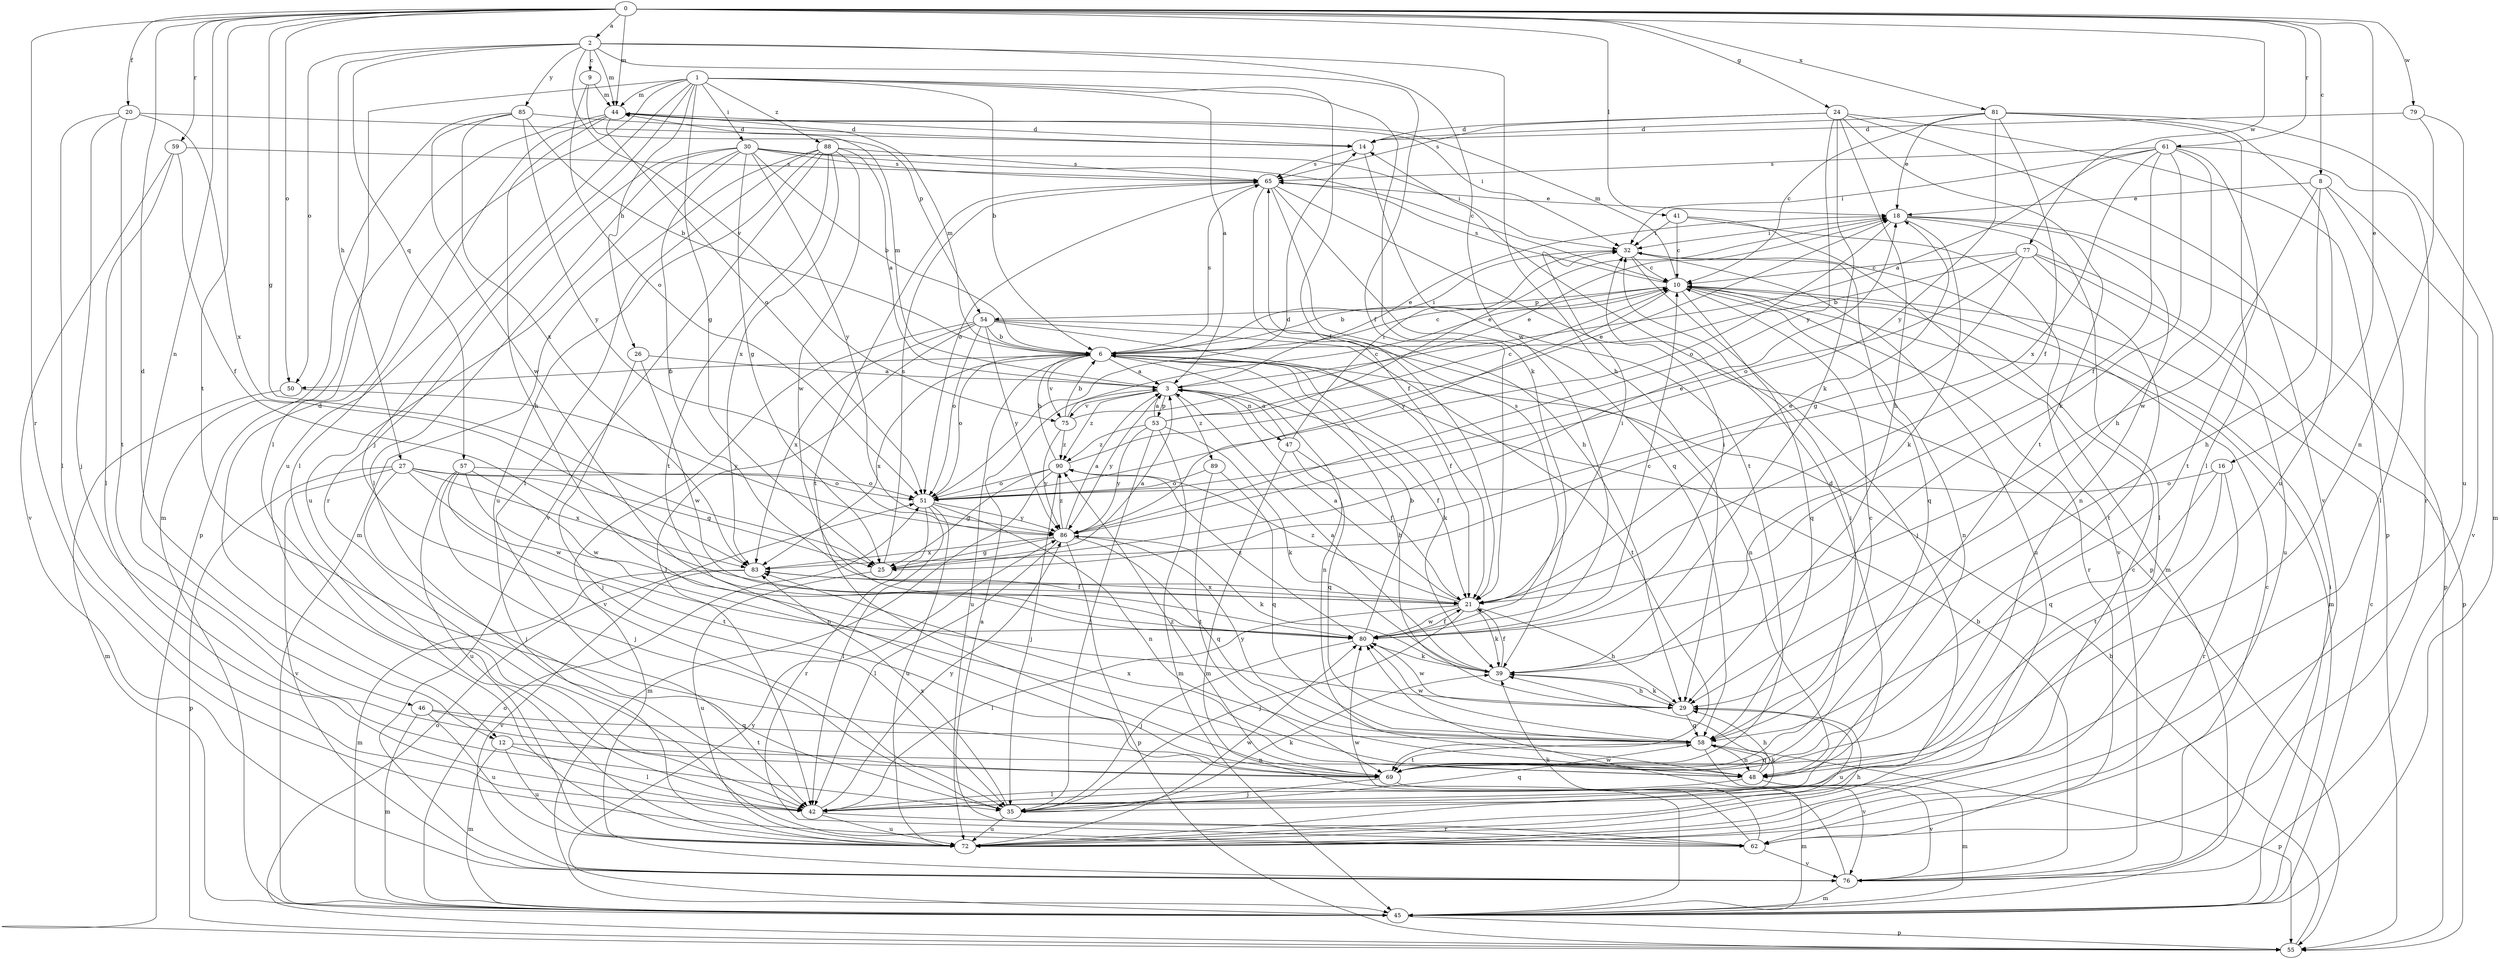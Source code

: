 strict digraph  {
0;
1;
2;
3;
6;
8;
9;
10;
12;
14;
16;
18;
20;
21;
24;
25;
26;
27;
29;
30;
32;
35;
39;
41;
42;
44;
45;
46;
47;
48;
50;
51;
53;
54;
55;
57;
58;
59;
61;
62;
65;
69;
72;
75;
76;
77;
79;
80;
81;
83;
85;
86;
88;
89;
90;
0 -> 2  [label=a];
0 -> 8  [label=c];
0 -> 12  [label=d];
0 -> 16  [label=e];
0 -> 20  [label=f];
0 -> 24  [label=g];
0 -> 25  [label=g];
0 -> 41  [label=l];
0 -> 44  [label=m];
0 -> 46  [label=n];
0 -> 50  [label=o];
0 -> 59  [label=r];
0 -> 61  [label=r];
0 -> 62  [label=r];
0 -> 69  [label=t];
0 -> 77  [label=w];
0 -> 79  [label=w];
0 -> 81  [label=x];
1 -> 3  [label=a];
1 -> 6  [label=b];
1 -> 12  [label=d];
1 -> 21  [label=f];
1 -> 25  [label=g];
1 -> 26  [label=h];
1 -> 30  [label=i];
1 -> 35  [label=j];
1 -> 39  [label=k];
1 -> 42  [label=l];
1 -> 44  [label=m];
1 -> 72  [label=u];
1 -> 88  [label=z];
2 -> 9  [label=c];
2 -> 21  [label=f];
2 -> 27  [label=h];
2 -> 29  [label=h];
2 -> 44  [label=m];
2 -> 50  [label=o];
2 -> 57  [label=q];
2 -> 75  [label=v];
2 -> 80  [label=w];
2 -> 85  [label=y];
3 -> 18  [label=e];
3 -> 21  [label=f];
3 -> 44  [label=m];
3 -> 47  [label=n];
3 -> 53  [label=p];
3 -> 75  [label=v];
3 -> 86  [label=y];
3 -> 89  [label=z];
3 -> 90  [label=z];
6 -> 3  [label=a];
6 -> 10  [label=c];
6 -> 29  [label=h];
6 -> 32  [label=i];
6 -> 39  [label=k];
6 -> 44  [label=m];
6 -> 48  [label=n];
6 -> 50  [label=o];
6 -> 51  [label=o];
6 -> 65  [label=s];
6 -> 72  [label=u];
6 -> 75  [label=v];
6 -> 83  [label=x];
8 -> 18  [label=e];
8 -> 29  [label=h];
8 -> 42  [label=l];
8 -> 76  [label=v];
8 -> 80  [label=w];
9 -> 44  [label=m];
9 -> 51  [label=o];
9 -> 54  [label=p];
10 -> 6  [label=b];
10 -> 44  [label=m];
10 -> 45  [label=m];
10 -> 48  [label=n];
10 -> 54  [label=p];
10 -> 58  [label=q];
10 -> 62  [label=r];
10 -> 65  [label=s];
10 -> 86  [label=y];
12 -> 42  [label=l];
12 -> 45  [label=m];
12 -> 48  [label=n];
12 -> 72  [label=u];
14 -> 65  [label=s];
14 -> 69  [label=t];
16 -> 51  [label=o];
16 -> 58  [label=q];
16 -> 62  [label=r];
16 -> 69  [label=t];
18 -> 32  [label=i];
18 -> 39  [label=k];
18 -> 42  [label=l];
18 -> 48  [label=n];
18 -> 51  [label=o];
18 -> 55  [label=p];
20 -> 14  [label=d];
20 -> 35  [label=j];
20 -> 42  [label=l];
20 -> 69  [label=t];
20 -> 83  [label=x];
21 -> 3  [label=a];
21 -> 18  [label=e];
21 -> 29  [label=h];
21 -> 32  [label=i];
21 -> 35  [label=j];
21 -> 39  [label=k];
21 -> 42  [label=l];
21 -> 80  [label=w];
21 -> 83  [label=x];
21 -> 90  [label=z];
24 -> 14  [label=d];
24 -> 29  [label=h];
24 -> 39  [label=k];
24 -> 55  [label=p];
24 -> 65  [label=s];
24 -> 69  [label=t];
24 -> 76  [label=v];
24 -> 86  [label=y];
25 -> 3  [label=a];
25 -> 18  [label=e];
25 -> 65  [label=s];
25 -> 72  [label=u];
26 -> 3  [label=a];
26 -> 35  [label=j];
26 -> 80  [label=w];
27 -> 25  [label=g];
27 -> 35  [label=j];
27 -> 51  [label=o];
27 -> 55  [label=p];
27 -> 76  [label=v];
27 -> 80  [label=w];
27 -> 83  [label=x];
29 -> 39  [label=k];
29 -> 58  [label=q];
29 -> 72  [label=u];
29 -> 80  [label=w];
30 -> 6  [label=b];
30 -> 10  [label=c];
30 -> 21  [label=f];
30 -> 25  [label=g];
30 -> 32  [label=i];
30 -> 42  [label=l];
30 -> 62  [label=r];
30 -> 65  [label=s];
30 -> 72  [label=u];
30 -> 86  [label=y];
32 -> 10  [label=c];
32 -> 35  [label=j];
32 -> 58  [label=q];
32 -> 72  [label=u];
35 -> 39  [label=k];
35 -> 58  [label=q];
35 -> 72  [label=u];
35 -> 83  [label=x];
39 -> 3  [label=a];
39 -> 21  [label=f];
39 -> 29  [label=h];
41 -> 10  [label=c];
41 -> 32  [label=i];
41 -> 45  [label=m];
41 -> 76  [label=v];
42 -> 14  [label=d];
42 -> 62  [label=r];
42 -> 72  [label=u];
42 -> 86  [label=y];
44 -> 14  [label=d];
44 -> 29  [label=h];
44 -> 32  [label=i];
44 -> 42  [label=l];
44 -> 51  [label=o];
44 -> 55  [label=p];
45 -> 10  [label=c];
45 -> 32  [label=i];
45 -> 51  [label=o];
45 -> 55  [label=p];
45 -> 86  [label=y];
46 -> 45  [label=m];
46 -> 58  [label=q];
46 -> 69  [label=t];
46 -> 72  [label=u];
47 -> 3  [label=a];
47 -> 21  [label=f];
47 -> 32  [label=i];
47 -> 45  [label=m];
47 -> 58  [label=q];
48 -> 29  [label=h];
48 -> 42  [label=l];
48 -> 45  [label=m];
48 -> 58  [label=q];
48 -> 76  [label=v];
48 -> 83  [label=x];
50 -> 45  [label=m];
50 -> 86  [label=y];
51 -> 14  [label=d];
51 -> 42  [label=l];
51 -> 48  [label=n];
51 -> 62  [label=r];
51 -> 72  [label=u];
51 -> 86  [label=y];
53 -> 3  [label=a];
53 -> 10  [label=c];
53 -> 18  [label=e];
53 -> 35  [label=j];
53 -> 39  [label=k];
53 -> 45  [label=m];
53 -> 86  [label=y];
53 -> 90  [label=z];
54 -> 6  [label=b];
54 -> 21  [label=f];
54 -> 42  [label=l];
54 -> 48  [label=n];
54 -> 51  [label=o];
54 -> 69  [label=t];
54 -> 76  [label=v];
54 -> 83  [label=x];
54 -> 86  [label=y];
55 -> 6  [label=b];
55 -> 51  [label=o];
57 -> 35  [label=j];
57 -> 48  [label=n];
57 -> 51  [label=o];
57 -> 69  [label=t];
57 -> 72  [label=u];
57 -> 80  [label=w];
58 -> 10  [label=c];
58 -> 48  [label=n];
58 -> 55  [label=p];
58 -> 69  [label=t];
58 -> 76  [label=v];
58 -> 80  [label=w];
58 -> 86  [label=y];
59 -> 21  [label=f];
59 -> 42  [label=l];
59 -> 65  [label=s];
59 -> 76  [label=v];
61 -> 3  [label=a];
61 -> 21  [label=f];
61 -> 29  [label=h];
61 -> 32  [label=i];
61 -> 39  [label=k];
61 -> 62  [label=r];
61 -> 65  [label=s];
61 -> 69  [label=t];
61 -> 83  [label=x];
62 -> 3  [label=a];
62 -> 39  [label=k];
62 -> 76  [label=v];
62 -> 80  [label=w];
65 -> 18  [label=e];
65 -> 21  [label=f];
65 -> 29  [label=h];
65 -> 51  [label=o];
65 -> 55  [label=p];
65 -> 58  [label=q];
65 -> 69  [label=t];
69 -> 32  [label=i];
69 -> 35  [label=j];
69 -> 45  [label=m];
69 -> 90  [label=z];
72 -> 10  [label=c];
72 -> 29  [label=h];
72 -> 39  [label=k];
72 -> 80  [label=w];
75 -> 6  [label=b];
75 -> 10  [label=c];
75 -> 18  [label=e];
75 -> 86  [label=y];
75 -> 90  [label=z];
76 -> 6  [label=b];
76 -> 10  [label=c];
76 -> 45  [label=m];
76 -> 80  [label=w];
77 -> 6  [label=b];
77 -> 10  [label=c];
77 -> 25  [label=g];
77 -> 51  [label=o];
77 -> 55  [label=p];
77 -> 69  [label=t];
77 -> 72  [label=u];
79 -> 14  [label=d];
79 -> 48  [label=n];
79 -> 72  [label=u];
80 -> 6  [label=b];
80 -> 10  [label=c];
80 -> 21  [label=f];
80 -> 32  [label=i];
80 -> 35  [label=j];
80 -> 39  [label=k];
80 -> 65  [label=s];
80 -> 90  [label=z];
81 -> 10  [label=c];
81 -> 14  [label=d];
81 -> 18  [label=e];
81 -> 21  [label=f];
81 -> 42  [label=l];
81 -> 45  [label=m];
81 -> 72  [label=u];
81 -> 86  [label=y];
83 -> 21  [label=f];
83 -> 45  [label=m];
83 -> 76  [label=v];
85 -> 6  [label=b];
85 -> 14  [label=d];
85 -> 45  [label=m];
85 -> 80  [label=w];
85 -> 83  [label=x];
85 -> 86  [label=y];
86 -> 3  [label=a];
86 -> 25  [label=g];
86 -> 39  [label=k];
86 -> 42  [label=l];
86 -> 55  [label=p];
86 -> 58  [label=q];
86 -> 83  [label=x];
86 -> 90  [label=z];
88 -> 3  [label=a];
88 -> 42  [label=l];
88 -> 45  [label=m];
88 -> 65  [label=s];
88 -> 69  [label=t];
88 -> 72  [label=u];
88 -> 76  [label=v];
88 -> 80  [label=w];
88 -> 83  [label=x];
89 -> 51  [label=o];
89 -> 58  [label=q];
89 -> 69  [label=t];
90 -> 6  [label=b];
90 -> 18  [label=e];
90 -> 25  [label=g];
90 -> 35  [label=j];
90 -> 45  [label=m];
90 -> 51  [label=o];
}
